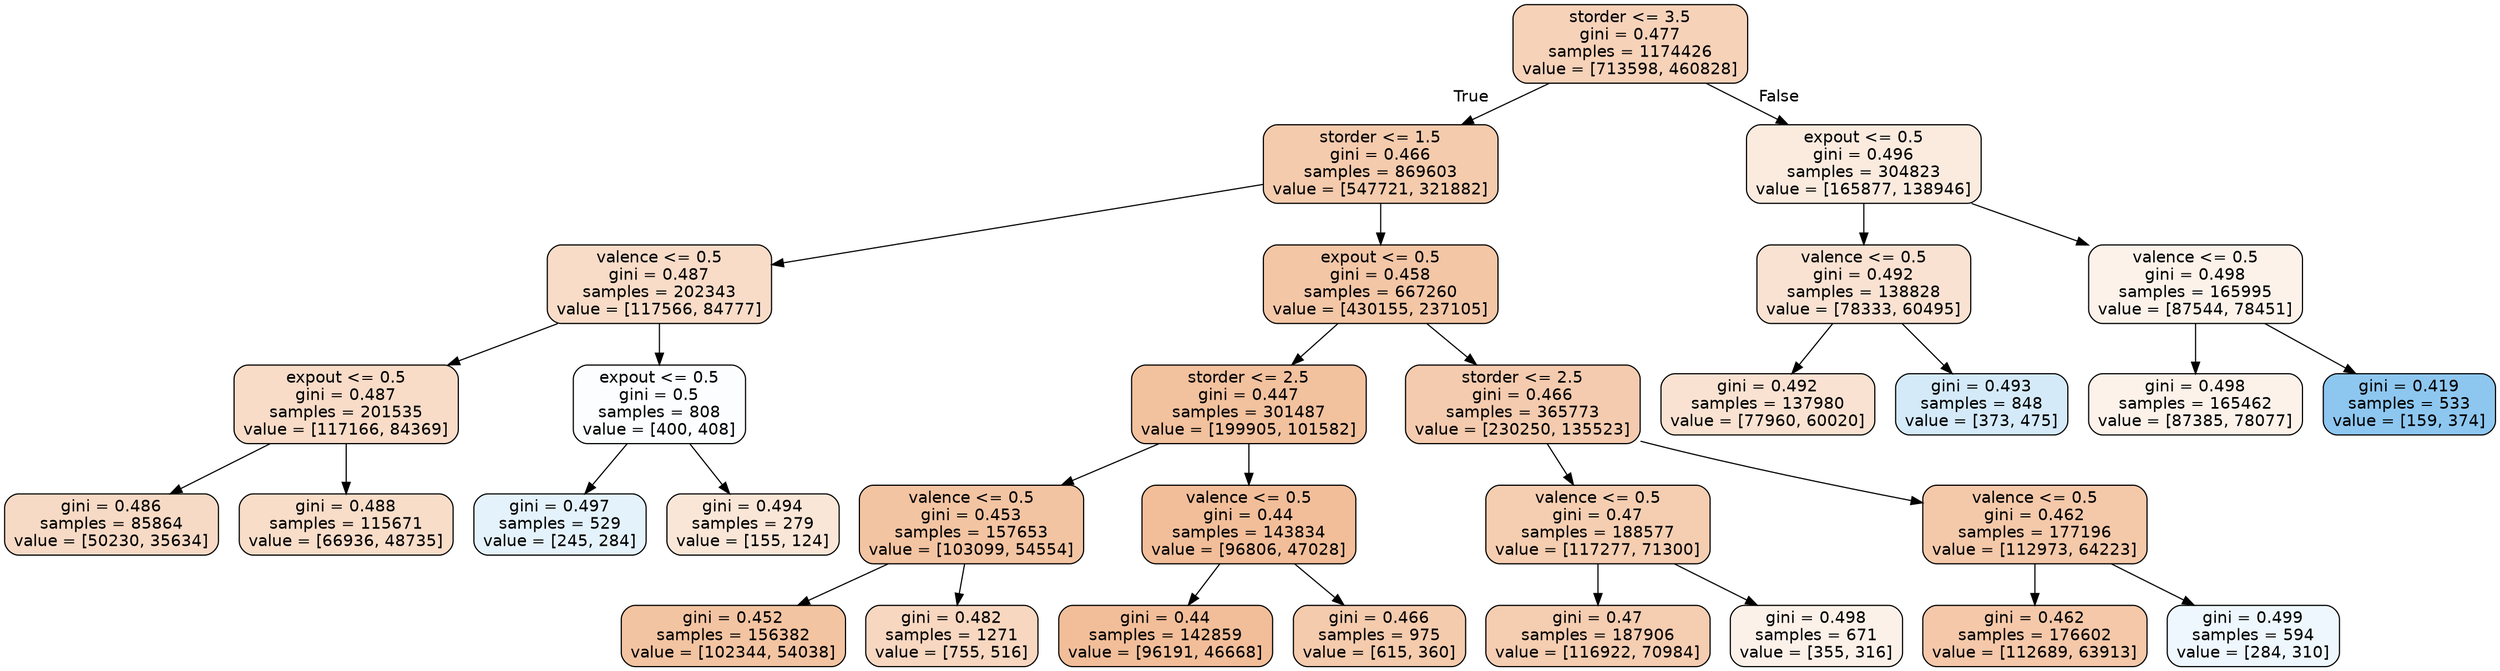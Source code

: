 digraph Tree {
node [shape=box, style="filled, rounded", color="black", fontname="helvetica"] ;
edge [fontname="helvetica"] ;
0 [label="storder <= 3.5\ngini = 0.477\nsamples = 1174426\nvalue = [713598, 460828]", fillcolor="#f6d2b9"] ;
1 [label="storder <= 1.5\ngini = 0.466\nsamples = 869603\nvalue = [547721, 321882]", fillcolor="#f4cbad"] ;
0 -> 1 [labeldistance=2.5, labelangle=45, headlabel="True"] ;
2 [label="valence <= 0.5\ngini = 0.487\nsamples = 202343\nvalue = [117566, 84777]", fillcolor="#f8dcc8"] ;
1 -> 2 ;
3 [label="expout <= 0.5\ngini = 0.487\nsamples = 201535\nvalue = [117166, 84369]", fillcolor="#f8dcc8"] ;
2 -> 3 ;
4 [label="gini = 0.486\nsamples = 85864\nvalue = [50230, 35634]", fillcolor="#f7dac5"] ;
3 -> 4 ;
5 [label="gini = 0.488\nsamples = 115671\nvalue = [66936, 48735]", fillcolor="#f8ddc9"] ;
3 -> 5 ;
6 [label="expout <= 0.5\ngini = 0.5\nsamples = 808\nvalue = [400, 408]", fillcolor="#fbfdfe"] ;
2 -> 6 ;
7 [label="gini = 0.497\nsamples = 529\nvalue = [245, 284]", fillcolor="#e4f2fb"] ;
6 -> 7 ;
8 [label="gini = 0.494\nsamples = 279\nvalue = [155, 124]", fillcolor="#fae6d7"] ;
6 -> 8 ;
9 [label="expout <= 0.5\ngini = 0.458\nsamples = 667260\nvalue = [430155, 237105]", fillcolor="#f3c6a6"] ;
1 -> 9 ;
10 [label="storder <= 2.5\ngini = 0.447\nsamples = 301487\nvalue = [199905, 101582]", fillcolor="#f2c19e"] ;
9 -> 10 ;
11 [label="valence <= 0.5\ngini = 0.453\nsamples = 157653\nvalue = [103099, 54554]", fillcolor="#f3c4a2"] ;
10 -> 11 ;
12 [label="gini = 0.452\nsamples = 156382\nvalue = [102344, 54038]", fillcolor="#f3c4a2"] ;
11 -> 12 ;
13 [label="gini = 0.482\nsamples = 1271\nvalue = [755, 516]", fillcolor="#f7d7c0"] ;
11 -> 13 ;
14 [label="valence <= 0.5\ngini = 0.44\nsamples = 143834\nvalue = [96806, 47028]", fillcolor="#f2be99"] ;
10 -> 14 ;
15 [label="gini = 0.44\nsamples = 142859\nvalue = [96191, 46668]", fillcolor="#f2be99"] ;
14 -> 15 ;
16 [label="gini = 0.466\nsamples = 975\nvalue = [615, 360]", fillcolor="#f4cbad"] ;
14 -> 16 ;
17 [label="storder <= 2.5\ngini = 0.466\nsamples = 365773\nvalue = [230250, 135523]", fillcolor="#f4cbae"] ;
9 -> 17 ;
18 [label="valence <= 0.5\ngini = 0.47\nsamples = 188577\nvalue = [117277, 71300]", fillcolor="#f5ceb1"] ;
17 -> 18 ;
19 [label="gini = 0.47\nsamples = 187906\nvalue = [116922, 70984]", fillcolor="#f5cdb1"] ;
18 -> 19 ;
20 [label="gini = 0.498\nsamples = 671\nvalue = [355, 316]", fillcolor="#fcf1e9"] ;
18 -> 20 ;
21 [label="valence <= 0.5\ngini = 0.462\nsamples = 177196\nvalue = [112973, 64223]", fillcolor="#f4c9aa"] ;
17 -> 21 ;
22 [label="gini = 0.462\nsamples = 176602\nvalue = [112689, 63913]", fillcolor="#f4c8a9"] ;
21 -> 22 ;
23 [label="gini = 0.499\nsamples = 594\nvalue = [284, 310]", fillcolor="#eef7fd"] ;
21 -> 23 ;
24 [label="expout <= 0.5\ngini = 0.496\nsamples = 304823\nvalue = [165877, 138946]", fillcolor="#fbebdf"] ;
0 -> 24 [labeldistance=2.5, labelangle=-45, headlabel="False"] ;
25 [label="valence <= 0.5\ngini = 0.492\nsamples = 138828\nvalue = [78333, 60495]", fillcolor="#f9e2d2"] ;
24 -> 25 ;
26 [label="gini = 0.492\nsamples = 137980\nvalue = [77960, 60020]", fillcolor="#f9e2d1"] ;
25 -> 26 ;
27 [label="gini = 0.493\nsamples = 848\nvalue = [373, 475]", fillcolor="#d4eaf9"] ;
25 -> 27 ;
28 [label="valence <= 0.5\ngini = 0.498\nsamples = 165995\nvalue = [87544, 78451]", fillcolor="#fcf2ea"] ;
24 -> 28 ;
29 [label="gini = 0.498\nsamples = 165462\nvalue = [87385, 78077]", fillcolor="#fcf2ea"] ;
28 -> 29 ;
30 [label="gini = 0.419\nsamples = 533\nvalue = [159, 374]", fillcolor="#8dc7f0"] ;
28 -> 30 ;
}
